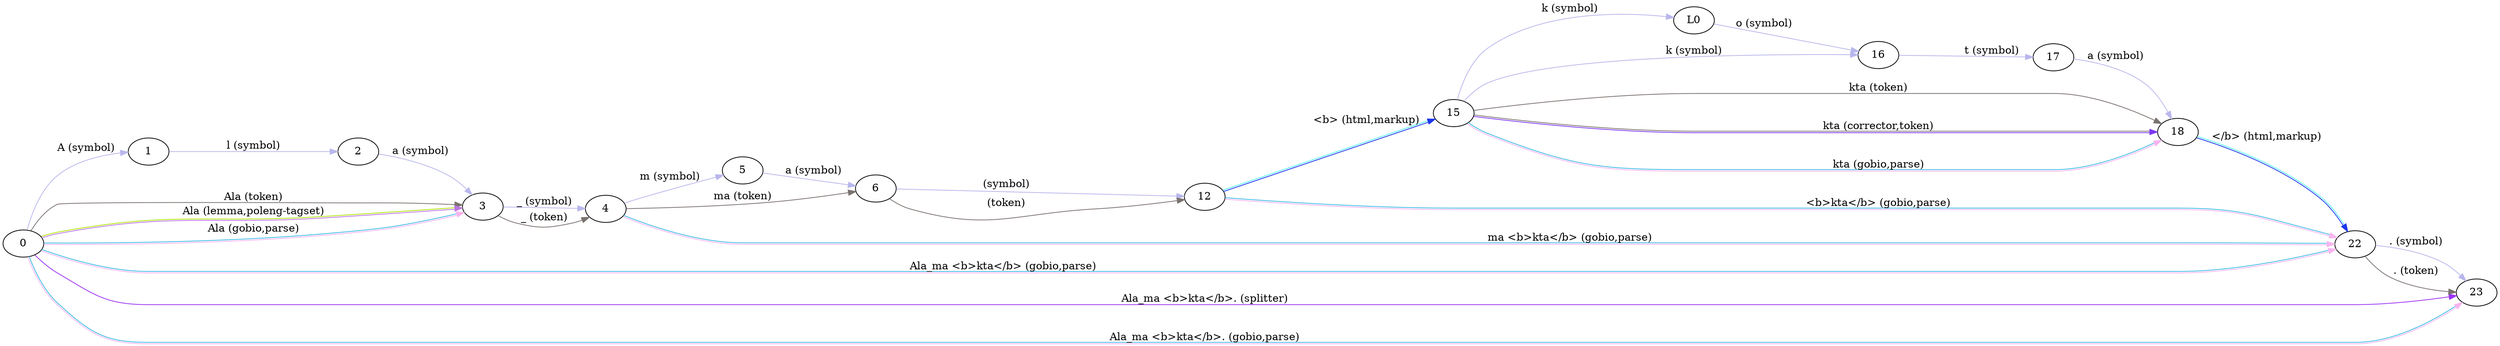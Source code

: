 digraph G {
rankdir=LR
0 -> 1 [label="A (symbol)"color="#b8b7ec"]
1 -> 2 [label="l (symbol)"color="#b8b7ec"]
2 -> 3 [label="a (symbol)"color="#b8b7ec"]
0 -> 3 [label="Ala (token)"color="#7a726e"]
0 -> 3 [label="Ala (lemma,poleng-tagset)"color="#bb76e1:#aee26"]
0 -> 3 [label="Ala (gobio,parse)"color="#f8b4ef:#3cb9e5"]
3 -> 4 [label="_ (symbol)"color="#b8b7ec"]
3 -> 4 [label="_ (token)"color="#7a726e"]
4 -> 5 [label="m (symbol)"color="#b8b7ec"]
5 -> 6 [label="a (symbol)"color="#b8b7ec"]
4 -> 6 [label="ma (token)"color="#7a726e"]
6 -> 12 [label="&nbsp; (symbol)"color="#b8b7ec"]
6 -> 12 [label="&nbsp; (token)"color="#7a726e"]
12 -> 15 [label="<b> (html,markup)"color="#1d36ec:#5afaf0"]
15 -> L0 [label="k (symbol)"color="#b8b7ec"]
15 -> 16 [label="k (symbol)"color="#b8b7ec"]
L0 -> 16 [label="o (symbol)"color="#b8b7ec"]
16 -> 17 [label="t (symbol)"color="#b8b7ec"]
17 -> 18 [label="a (symbol)"color="#b8b7ec"]
15 -> 18 [label="kta (token)"color="#7a726e"]
15 -> 18 [label="kta (corrector,token)"color="#7d37f2:#7a726e"]
15 -> 18 [label="kta (gobio,parse)"color="#f8b4ef:#3cb9e5"]
18 -> 22 [label="</b> (html,markup)"color="#1d36ec:#5afaf0"]
12 -> 22 [label="<b>kta</b> (gobio,parse)"color="#f8b4ef:#3cb9e5"]
4 -> 22 [label="ma&nbsp;<b>kta</b> (gobio,parse)"color="#f8b4ef:#3cb9e5"]
0 -> 22 [label="Ala_ma&nbsp;<b>kta</b> (gobio,parse)"color="#f8b4ef:#3cb9e5"]
22 -> 23 [label=". (symbol)"color="#b8b7ec"]
22 -> 23 [label=". (token)"color="#7a726e"]
0 -> 23 [label="Ala_ma&nbsp;<b>kta</b>. (splitter)"color="#9d32f2"]
0 -> 23 [label="Ala_ma&nbsp;<b>kta</b>. (gobio,parse)"color="#f8b4ef:#3cb9e5"]
}
